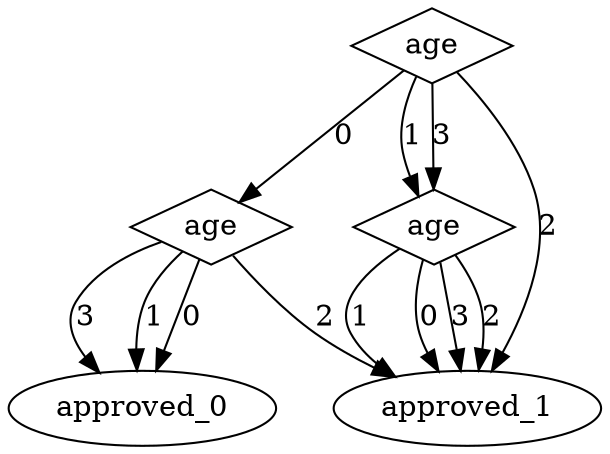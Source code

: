 digraph {
node [label=approved_0,style=""] approved_0
node [label=approved_1,style=""] approved_1
node [label=approved_0,style=""] approved_0
node [label=approved_0,style=""] approved_0
node [label=approved_1,style=""] approved_1
node [label=approved_1,style=""] approved_1
node [label=approved_1,style=""] approved_1
node [label=approved_1,style=""] approved_1
node [label=approved_1,style=""] approved_1
node [label=age,shape="diamond",style=""] 2
node [label=age,shape="diamond",style=""] 1
node [label=age,shape="diamond",style=""] 0

2 -> approved_0 [label="3"]
2 -> approved_1 [label="2"]
2 -> approved_0 [label="1"]
2 -> approved_0 [label="0"]
1 -> approved_1 [label="3"]
1 -> approved_1 [label="2"]
1 -> approved_1 [label="1"]
1 -> approved_1 [label="0"]
0 -> 1 [label="3"]
0 -> approved_1 [label="2"]
0 -> 1 [label="1"]
0 -> 2 [label="0"]
}
